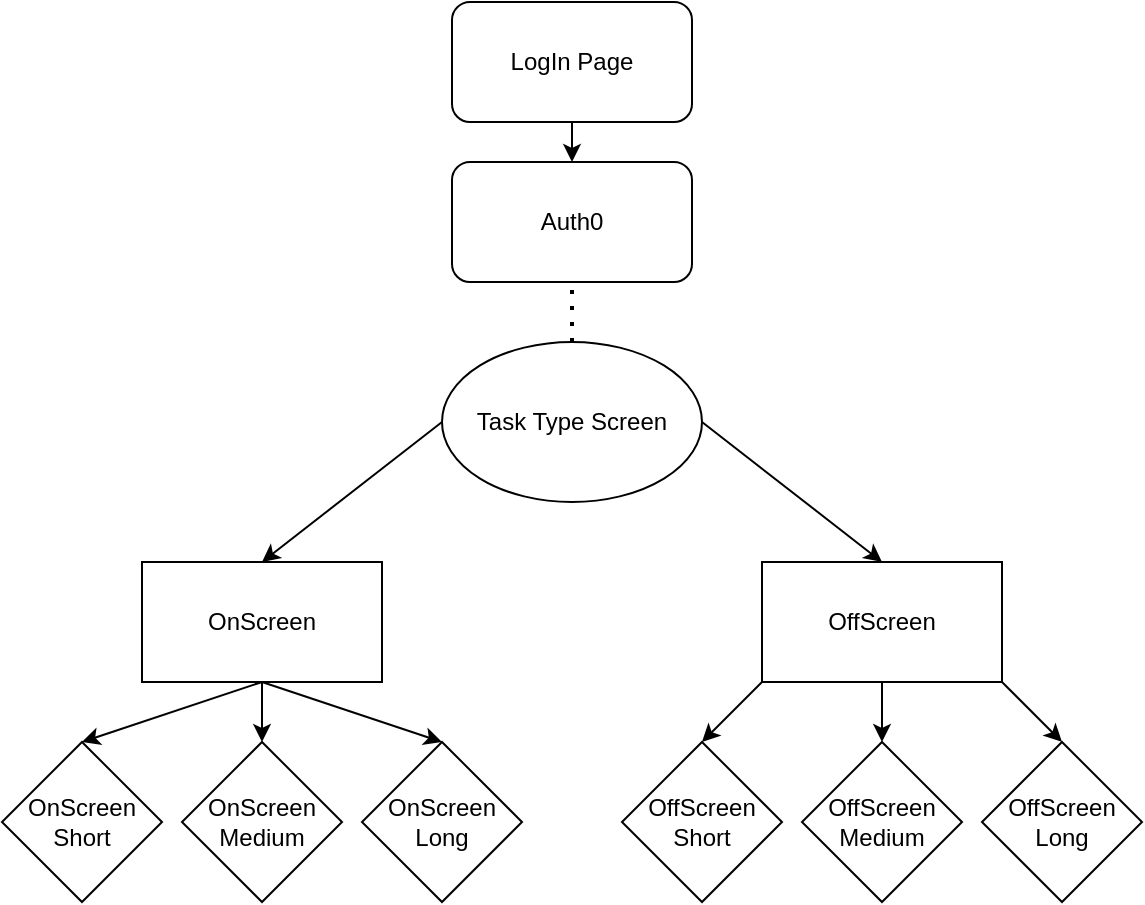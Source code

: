 <mxfile>
    <diagram id="Gr1oq0urtXS11BAoGx1y" name="Page-1">
        <mxGraphModel dx="659" dy="677" grid="1" gridSize="10" guides="1" tooltips="1" connect="1" arrows="1" fold="1" page="1" pageScale="1" pageWidth="827" pageHeight="1169" math="0" shadow="0">
            <root>
                <mxCell id="0"/>
                <mxCell id="1" parent="0"/>
                <mxCell id="3" value="OnScreen" style="rounded=0;whiteSpace=wrap;html=1;" parent="1" vertex="1">
                    <mxGeometry x="210" y="360" width="120" height="60" as="geometry"/>
                </mxCell>
                <mxCell id="4" value="OffScreen" style="rounded=0;whiteSpace=wrap;html=1;" parent="1" vertex="1">
                    <mxGeometry x="520" y="360" width="120" height="60" as="geometry"/>
                </mxCell>
                <mxCell id="6" value="Task Type Screen" style="ellipse;whiteSpace=wrap;html=1;" parent="1" vertex="1">
                    <mxGeometry x="360" y="250" width="130" height="80" as="geometry"/>
                </mxCell>
                <mxCell id="7" value="OnScreen Short" style="rhombus;whiteSpace=wrap;html=1;" parent="1" vertex="1">
                    <mxGeometry x="140" y="450" width="80" height="80" as="geometry"/>
                </mxCell>
                <mxCell id="8" value="OnScreen Medium" style="rhombus;whiteSpace=wrap;html=1;" parent="1" vertex="1">
                    <mxGeometry x="230" y="450" width="80" height="80" as="geometry"/>
                </mxCell>
                <mxCell id="9" value="OnScreen Long" style="rhombus;whiteSpace=wrap;html=1;" parent="1" vertex="1">
                    <mxGeometry x="320" y="450" width="80" height="80" as="geometry"/>
                </mxCell>
                <mxCell id="10" value="OffScreen Short" style="rhombus;whiteSpace=wrap;html=1;" parent="1" vertex="1">
                    <mxGeometry x="450" y="450" width="80" height="80" as="geometry"/>
                </mxCell>
                <mxCell id="13" value="OffScreen Medium" style="rhombus;whiteSpace=wrap;html=1;" parent="1" vertex="1">
                    <mxGeometry x="540" y="450" width="80" height="80" as="geometry"/>
                </mxCell>
                <mxCell id="14" value="OffScreen Long" style="rhombus;whiteSpace=wrap;html=1;" parent="1" vertex="1">
                    <mxGeometry x="630" y="450" width="80" height="80" as="geometry"/>
                </mxCell>
                <mxCell id="19" value="" style="endArrow=classic;html=1;entryX=0.5;entryY=0;entryDx=0;entryDy=0;exitX=0;exitY=0.5;exitDx=0;exitDy=0;" parent="1" source="6" target="3" edge="1">
                    <mxGeometry width="50" height="50" relative="1" as="geometry">
                        <mxPoint x="350" y="510" as="sourcePoint"/>
                        <mxPoint x="400" y="460" as="targetPoint"/>
                    </mxGeometry>
                </mxCell>
                <mxCell id="20" value="" style="endArrow=classic;html=1;entryX=0.5;entryY=0;entryDx=0;entryDy=0;exitX=1;exitY=0.5;exitDx=0;exitDy=0;" parent="1" source="6" target="4" edge="1">
                    <mxGeometry width="50" height="50" relative="1" as="geometry">
                        <mxPoint x="370" y="300" as="sourcePoint"/>
                        <mxPoint x="280" y="370" as="targetPoint"/>
                    </mxGeometry>
                </mxCell>
                <mxCell id="21" value="" style="endArrow=classic;html=1;entryX=0.5;entryY=0;entryDx=0;entryDy=0;exitX=0.5;exitY=1;exitDx=0;exitDy=0;" parent="1" source="3" target="7" edge="1">
                    <mxGeometry width="50" height="50" relative="1" as="geometry">
                        <mxPoint x="370" y="300" as="sourcePoint"/>
                        <mxPoint x="280" y="370" as="targetPoint"/>
                    </mxGeometry>
                </mxCell>
                <mxCell id="22" value="" style="endArrow=classic;html=1;entryX=0.5;entryY=0;entryDx=0;entryDy=0;" parent="1" target="9" edge="1">
                    <mxGeometry width="50" height="50" relative="1" as="geometry">
                        <mxPoint x="270" y="420" as="sourcePoint"/>
                        <mxPoint x="170" y="460" as="targetPoint"/>
                    </mxGeometry>
                </mxCell>
                <mxCell id="23" value="" style="endArrow=classic;html=1;entryX=0.5;entryY=0;entryDx=0;entryDy=0;" parent="1" target="8" edge="1">
                    <mxGeometry width="50" height="50" relative="1" as="geometry">
                        <mxPoint x="270" y="420" as="sourcePoint"/>
                        <mxPoint x="180" y="470" as="targetPoint"/>
                    </mxGeometry>
                </mxCell>
                <mxCell id="24" value="" style="endArrow=classic;html=1;entryX=0.5;entryY=0;entryDx=0;entryDy=0;exitX=0;exitY=1;exitDx=0;exitDy=0;" parent="1" source="4" target="10" edge="1">
                    <mxGeometry width="50" height="50" relative="1" as="geometry">
                        <mxPoint x="280" y="430" as="sourcePoint"/>
                        <mxPoint x="370" y="460" as="targetPoint"/>
                    </mxGeometry>
                </mxCell>
                <mxCell id="25" value="" style="endArrow=classic;html=1;entryX=0.5;entryY=0;entryDx=0;entryDy=0;exitX=0.5;exitY=1;exitDx=0;exitDy=0;" parent="1" source="4" target="13" edge="1">
                    <mxGeometry width="50" height="50" relative="1" as="geometry">
                        <mxPoint x="530" y="430" as="sourcePoint"/>
                        <mxPoint x="500" y="460" as="targetPoint"/>
                    </mxGeometry>
                </mxCell>
                <mxCell id="26" value="" style="endArrow=classic;html=1;entryX=0.5;entryY=0;entryDx=0;entryDy=0;exitX=1;exitY=1;exitDx=0;exitDy=0;" parent="1" source="4" target="14" edge="1">
                    <mxGeometry width="50" height="50" relative="1" as="geometry">
                        <mxPoint x="540" y="440" as="sourcePoint"/>
                        <mxPoint x="510" y="470" as="targetPoint"/>
                    </mxGeometry>
                </mxCell>
                <mxCell id="27" value="LogIn Page" style="rounded=1;whiteSpace=wrap;html=1;" parent="1" vertex="1">
                    <mxGeometry x="365" y="80" width="120" height="60" as="geometry"/>
                </mxCell>
                <mxCell id="28" value="Auth0" style="rounded=1;whiteSpace=wrap;html=1;" parent="1" vertex="1">
                    <mxGeometry x="365" y="160" width="120" height="60" as="geometry"/>
                </mxCell>
                <mxCell id="29" value="" style="endArrow=classic;html=1;exitX=0.5;exitY=1;exitDx=0;exitDy=0;" parent="1" source="27" edge="1">
                    <mxGeometry width="50" height="50" relative="1" as="geometry">
                        <mxPoint x="390" y="440" as="sourcePoint"/>
                        <mxPoint x="425" y="160" as="targetPoint"/>
                    </mxGeometry>
                </mxCell>
                <mxCell id="30" value="" style="endArrow=none;dashed=1;html=1;dashPattern=1 3;strokeWidth=2;entryX=0.5;entryY=1;entryDx=0;entryDy=0;" parent="1" source="6" target="28" edge="1">
                    <mxGeometry width="50" height="50" relative="1" as="geometry">
                        <mxPoint x="390" y="360" as="sourcePoint"/>
                        <mxPoint x="440" y="310" as="targetPoint"/>
                    </mxGeometry>
                </mxCell>
            </root>
        </mxGraphModel>
    </diagram>
</mxfile>